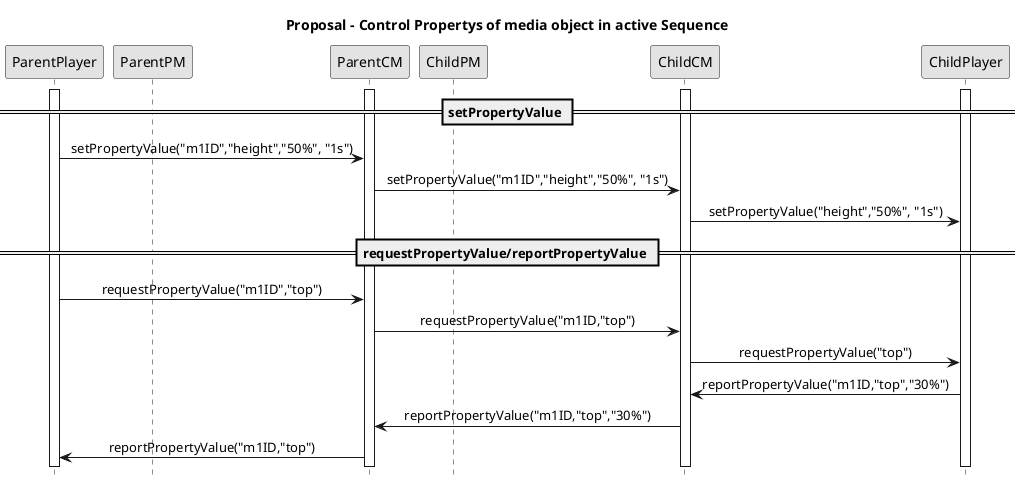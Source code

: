 ''''''''''''''''''Begining PLANTUML params'''''''''''''''''
@startuml
hide footbox
skinparam monochrome true
skinparam sequenceMessageAlign center

participant ParentPlayer
participant ParentPM
participant ParentCM
participant ChildPM
participant ChildCM
participant ChildPlayer

''''''''''''''''''Proposal - Control Propertys of media object in active Sequence'''''''''''''''''
title Proposal - Control Propertys of media object in active Sequence
activate ParentPlayer
activate ParentCM
activate ChildCM
activate ChildPlayer
== setPropertyValue ==
ParentPlayer->ParentCM: setPropertyValue("m1ID","height","50%", "1s")
ParentCM->ChildCM: setPropertyValue("m1ID","height","50%", "1s")
ChildCM->ChildPlayer: setPropertyValue("height","50%", "1s")
== requestPropertyValue/reportPropertyValue ==
ParentPlayer->ParentCM: requestPropertyValue("m1ID","top")
ParentCM->ChildCM: requestPropertyValue("m1ID,"top")
ChildCM->ChildPlayer: requestPropertyValue("top")
ChildPlayer->ChildCM: reportPropertyValue("m1ID,"top","30%")
ChildCM->ParentCM: reportPropertyValue("m1ID,"top","30%")
ParentCM->ParentPlayer: reportPropertyValue("m1ID,"top")

''''''''''''''''''Ending PLANTUML params'''''''''''''''''
@enduml